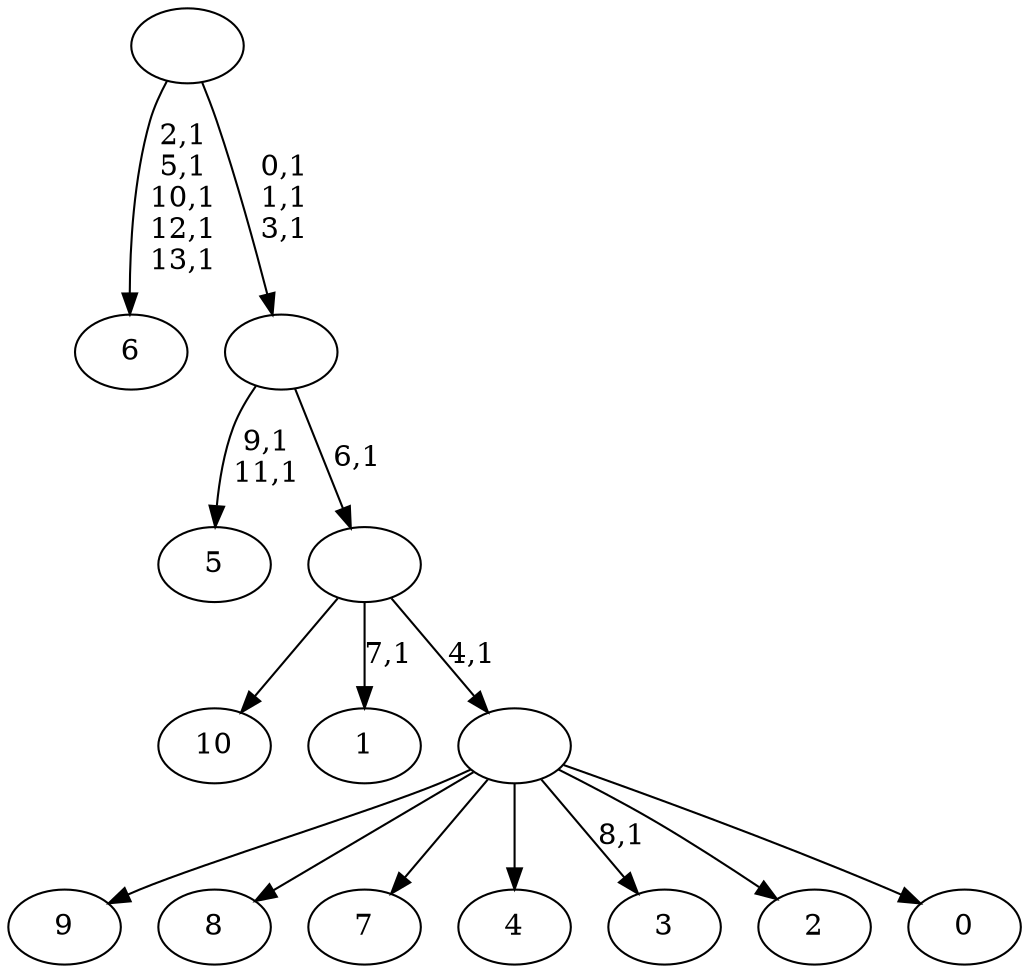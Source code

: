 digraph T {
	25 [label="10"]
	24 [label="9"]
	23 [label="8"]
	22 [label="7"]
	21 [label="6"]
	15 [label="5"]
	12 [label="4"]
	11 [label="3"]
	9 [label="2"]
	8 [label="1"]
	6 [label="0"]
	5 [label=""]
	4 [label=""]
	3 [label=""]
	0 [label=""]
	5 -> 11 [label="8,1"]
	5 -> 24 [label=""]
	5 -> 23 [label=""]
	5 -> 22 [label=""]
	5 -> 12 [label=""]
	5 -> 9 [label=""]
	5 -> 6 [label=""]
	4 -> 8 [label="7,1"]
	4 -> 25 [label=""]
	4 -> 5 [label="4,1"]
	3 -> 15 [label="9,1\n11,1"]
	3 -> 4 [label="6,1"]
	0 -> 3 [label="0,1\n1,1\n3,1"]
	0 -> 21 [label="2,1\n5,1\n10,1\n12,1\n13,1"]
}
